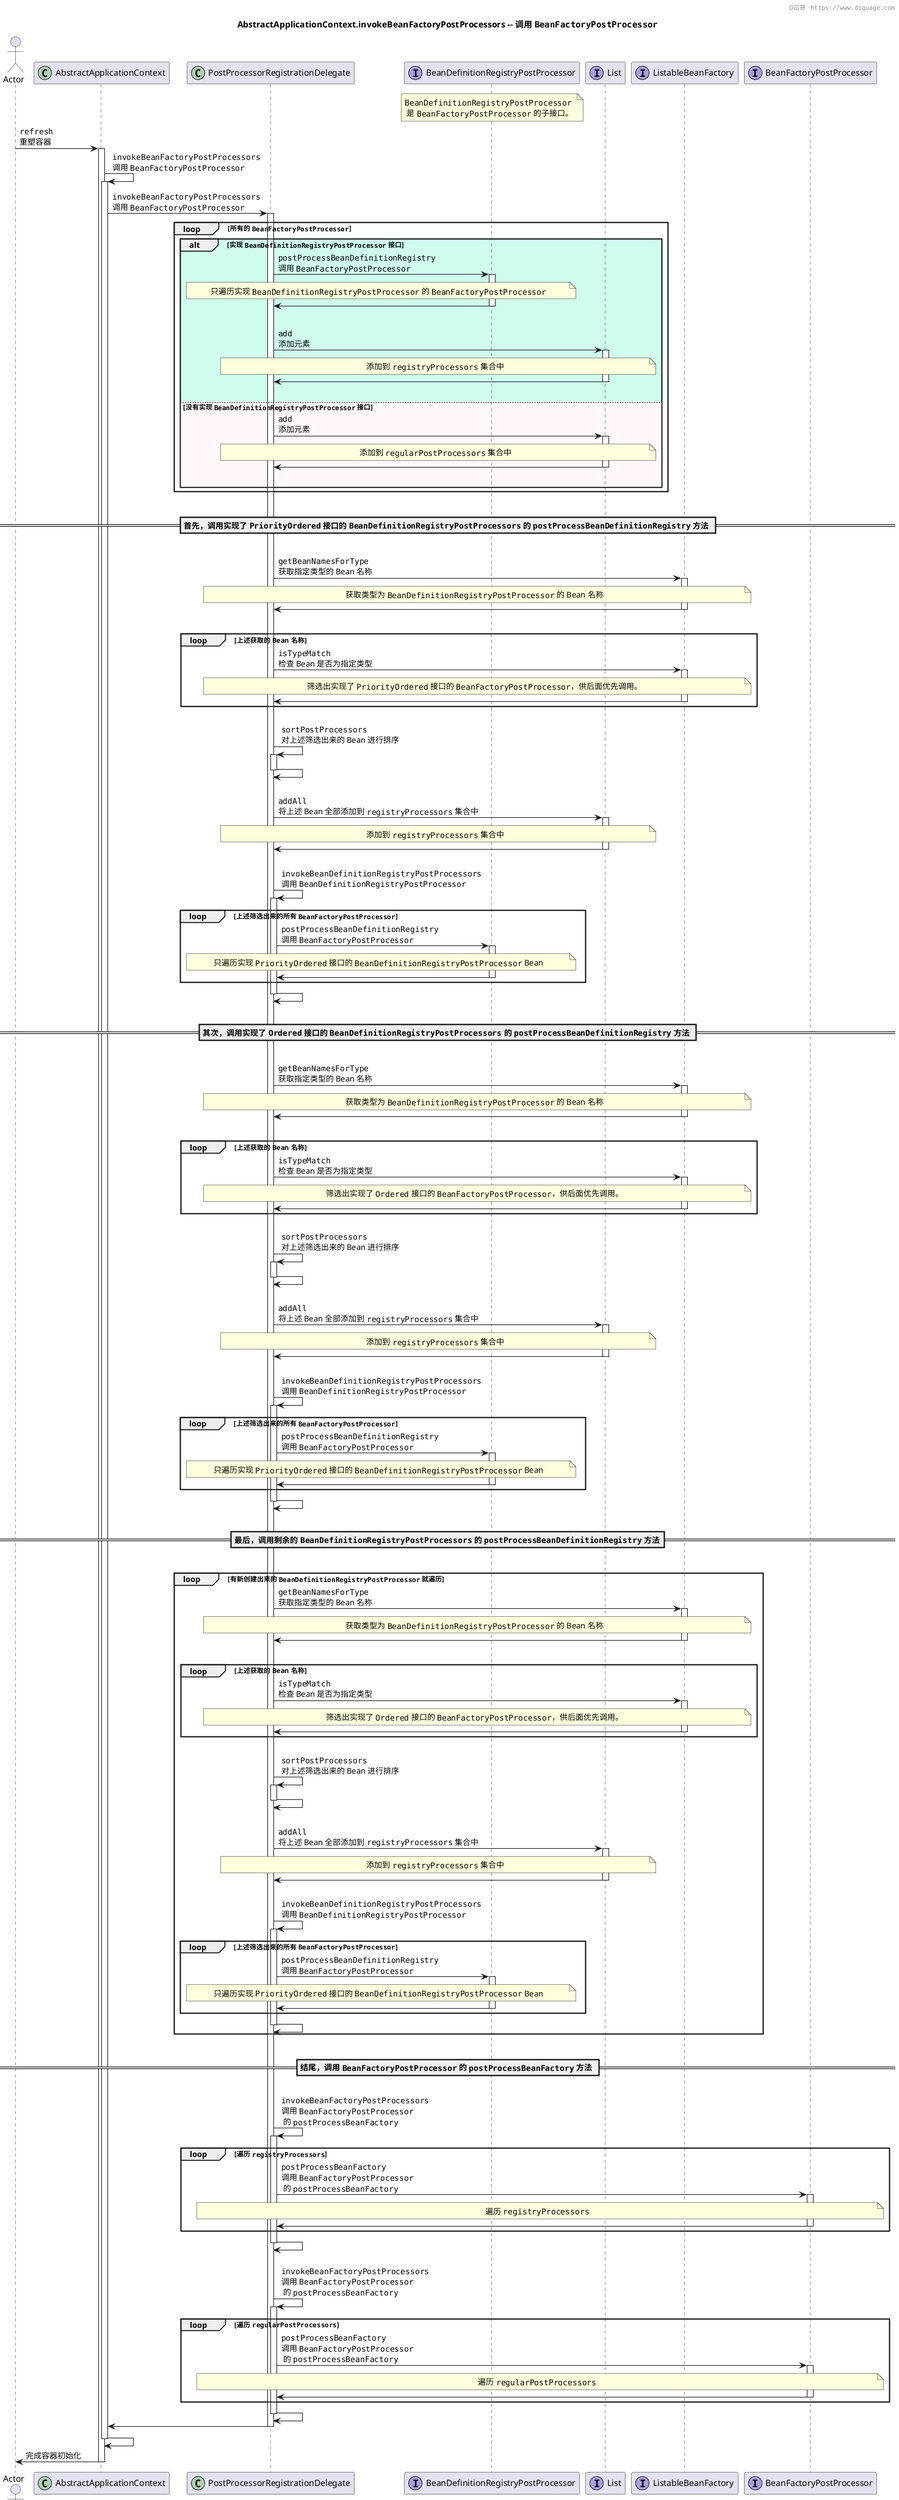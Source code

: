 @startuml

title **AbstractApplicationContext.invokeBeanFactoryPostProcessors -- 调用 ""BeanFactoryPostProcessor""**
header D瓜哥 · ""https://www.diguage.com""

actor Actor
participant AbstractApplicationContext << (C,#ADD1B2) >>
participant PostProcessorRegistrationDelegate << (C,#ADD1B2) >>
participant BeanDefinitionRegistryPostProcessor << (I,#AB9DE1) >>
note over BeanDefinitionRegistryPostProcessor: ""BeanDefinitionRegistryPostProcessor"" \n 是 ""BeanFactoryPostProcessor"" 的子接口。
participant List << (I,#AB9DE1) >>
participant ListableBeanFactory << (I,#AB9DE1) >>
participant BeanFactoryPostProcessor << (I,#AB9DE1) >>

Actor -> AbstractApplicationContext: ""refresh""\n重塑容器
activate AbstractApplicationContext

    AbstractApplicationContext -> AbstractApplicationContext: ""invokeBeanFactoryPostProcessors""\n调用 ""BeanFactoryPostProcessor""
    activate AbstractApplicationContext

        AbstractApplicationContext -> PostProcessorRegistrationDelegate: ""invokeBeanFactoryPostProcessors""\n调用 ""BeanFactoryPostProcessor""
        activate PostProcessorRegistrationDelegate
            loop 所有的 ""BeanFactoryPostProcessor""
                alt #CFFCED 实现 ""BeanDefinitionRegistryPostProcessor"" 接口
                    PostProcessorRegistrationDelegate -> BeanDefinitionRegistryPostProcessor: ""postProcessBeanDefinitionRegistry""\n调用 ""BeanFactoryPostProcessor""
                    activate BeanDefinitionRegistryPostProcessor
                    note over PostProcessorRegistrationDelegate,BeanDefinitionRegistryPostProcessor: 只遍历实现 ""BeanDefinitionRegistryPostProcessor"" 的 ""BeanFactoryPostProcessor""
                    PostProcessorRegistrationDelegate <- BeanDefinitionRegistryPostProcessor
                    deactivate BeanDefinitionRegistryPostProcessor

                    |||

                    PostProcessorRegistrationDelegate -> List: ""add""\n添加元素
                    activate List
                    note over PostProcessorRegistrationDelegate,List: 添加到 ""registryProcessors"" 集合中
                    PostProcessorRegistrationDelegate <- List
                    deactivate List
                    |||
                else #FFF7FA 没有实现 ""BeanDefinitionRegistryPostProcessor"" 接口
                    PostProcessorRegistrationDelegate -> List: ""add""\n添加元素
                    activate List
                    note over PostProcessorRegistrationDelegate,List: 添加到 ""regularPostProcessors"" 集合中
                    PostProcessorRegistrationDelegate <- List
                    deactivate List
                    |||
                end
            end

            |||
            ==首先，调用实现了 ""PriorityOrdered"" 接口的 ""BeanDefinitionRegistryPostProcessors"" 的 ""postProcessBeanDefinitionRegistry"" 方法 ==
            |||

            PostProcessorRegistrationDelegate -> ListableBeanFactory: ""getBeanNamesForType""\n获取指定类型的 Bean 名称
            activate ListableBeanFactory
            note over PostProcessorRegistrationDelegate,ListableBeanFactory: 获取类型为 ""BeanDefinitionRegistryPostProcessor"" 的 Bean 名称
            PostProcessorRegistrationDelegate <- ListableBeanFactory
            deactivate ListableBeanFactory

            |||

            loop 上述获取的 Bean 名称
                PostProcessorRegistrationDelegate -> ListableBeanFactory: ""isTypeMatch""\n检查 Bean 是否为指定类型
                activate ListableBeanFactory
                note over PostProcessorRegistrationDelegate,ListableBeanFactory: 筛选出实现了 ""PriorityOrdered"" 接口的 ""BeanFactoryPostProcessor""，供后面优先调用。
                PostProcessorRegistrationDelegate <- ListableBeanFactory
                deactivate ListableBeanFactory
            end

            |||

            PostProcessorRegistrationDelegate -> PostProcessorRegistrationDelegate: ""sortPostProcessors""\n对上述筛选出来的 Bean 进行排序
            activate PostProcessorRegistrationDelegate
            PostProcessorRegistrationDelegate -> PostProcessorRegistrationDelegate
            deactivate PostProcessorRegistrationDelegate

            |||

            PostProcessorRegistrationDelegate -> List: ""addAll""\n将上述 Bean 全部添加到 ""registryProcessors"" 集合中
            activate List
            note over PostProcessorRegistrationDelegate,List: 添加到 ""registryProcessors"" 集合中
            PostProcessorRegistrationDelegate <- List
            deactivate List

            |||

            PostProcessorRegistrationDelegate -> PostProcessorRegistrationDelegate: ""invokeBeanDefinitionRegistryPostProcessors""\n调用 ""BeanDefinitionRegistryPostProcessor""
            activate PostProcessorRegistrationDelegate
                loop 上述筛选出来的所有 ""BeanFactoryPostProcessor""
                  PostProcessorRegistrationDelegate -> BeanDefinitionRegistryPostProcessor: ""postProcessBeanDefinitionRegistry""\n调用 ""BeanFactoryPostProcessor""
                  activate BeanDefinitionRegistryPostProcessor
                  note over PostProcessorRegistrationDelegate,BeanDefinitionRegistryPostProcessor: 只遍历实现 ""PriorityOrdered"" 接口的 ""BeanDefinitionRegistryPostProcessor"" Bean
                  PostProcessorRegistrationDelegate <- BeanDefinitionRegistryPostProcessor
                  deactivate BeanDefinitionRegistryPostProcessor
                end
            PostProcessorRegistrationDelegate -> PostProcessorRegistrationDelegate
            deactivate PostProcessorRegistrationDelegate

            |||
            ==其次，调用实现了 ""Ordered"" 接口的 ""BeanDefinitionRegistryPostProcessors"" 的 ""postProcessBeanDefinitionRegistry"" 方法 ==
            |||

            PostProcessorRegistrationDelegate -> ListableBeanFactory: ""getBeanNamesForType""\n获取指定类型的 Bean 名称
            activate ListableBeanFactory
            note over PostProcessorRegistrationDelegate,ListableBeanFactory: 获取类型为 ""BeanDefinitionRegistryPostProcessor"" 的 Bean 名称
            PostProcessorRegistrationDelegate <- ListableBeanFactory
            deactivate ListableBeanFactory

            |||

            loop 上述获取的 Bean 名称
                PostProcessorRegistrationDelegate -> ListableBeanFactory: ""isTypeMatch""\n检查 Bean 是否为指定类型
                activate ListableBeanFactory
                note over PostProcessorRegistrationDelegate,ListableBeanFactory: 筛选出实现了 ""Ordered"" 接口的 ""BeanFactoryPostProcessor""，供后面优先调用。
                PostProcessorRegistrationDelegate <- ListableBeanFactory
                deactivate ListableBeanFactory
            end

            |||

            PostProcessorRegistrationDelegate -> PostProcessorRegistrationDelegate: ""sortPostProcessors""\n对上述筛选出来的 Bean 进行排序
            activate PostProcessorRegistrationDelegate
            PostProcessorRegistrationDelegate -> PostProcessorRegistrationDelegate
            deactivate PostProcessorRegistrationDelegate

            |||

            PostProcessorRegistrationDelegate -> List: ""addAll""\n将上述 Bean 全部添加到 ""registryProcessors"" 集合中
            activate List
            note over PostProcessorRegistrationDelegate,List: 添加到 ""registryProcessors"" 集合中
            PostProcessorRegistrationDelegate <- List
            deactivate List

            |||

            PostProcessorRegistrationDelegate -> PostProcessorRegistrationDelegate: ""invokeBeanDefinitionRegistryPostProcessors""\n调用 ""BeanDefinitionRegistryPostProcessor""
            activate PostProcessorRegistrationDelegate
                loop 上述筛选出来的所有 ""BeanFactoryPostProcessor""
                  PostProcessorRegistrationDelegate -> BeanDefinitionRegistryPostProcessor: ""postProcessBeanDefinitionRegistry""\n调用 ""BeanFactoryPostProcessor""
                  activate BeanDefinitionRegistryPostProcessor
                  note over PostProcessorRegistrationDelegate,BeanDefinitionRegistryPostProcessor: 只遍历实现 ""PriorityOrdered"" 接口的 ""BeanDefinitionRegistryPostProcessor"" Bean
                  PostProcessorRegistrationDelegate <- BeanDefinitionRegistryPostProcessor
                  deactivate BeanDefinitionRegistryPostProcessor
                end
            PostProcessorRegistrationDelegate -> PostProcessorRegistrationDelegate
            deactivate PostProcessorRegistrationDelegate

            |||
            ==最后，调用剩余的 ""BeanDefinitionRegistryPostProcessors"" 的 ""postProcessBeanDefinitionRegistry"" 方法==
            |||
            loop 有新创建出来的 ""BeanDefinitionRegistryPostProcessor"" 就遍历
                PostProcessorRegistrationDelegate -> ListableBeanFactory: ""getBeanNamesForType""\n获取指定类型的 Bean 名称
                activate ListableBeanFactory
                note over PostProcessorRegistrationDelegate,ListableBeanFactory: 获取类型为 ""BeanDefinitionRegistryPostProcessor"" 的 Bean 名称
                PostProcessorRegistrationDelegate <- ListableBeanFactory
                deactivate ListableBeanFactory

                |||

                loop 上述获取的 Bean 名称
                    PostProcessorRegistrationDelegate -> ListableBeanFactory: ""isTypeMatch""\n检查 Bean 是否为指定类型
                    activate ListableBeanFactory
                    note over PostProcessorRegistrationDelegate,ListableBeanFactory: 筛选出实现了 ""Ordered"" 接口的 ""BeanFactoryPostProcessor""，供后面优先调用。
                    PostProcessorRegistrationDelegate <- ListableBeanFactory
                    deactivate ListableBeanFactory
                end

                |||

                PostProcessorRegistrationDelegate -> PostProcessorRegistrationDelegate: ""sortPostProcessors""\n对上述筛选出来的 Bean 进行排序
                activate PostProcessorRegistrationDelegate
                PostProcessorRegistrationDelegate -> PostProcessorRegistrationDelegate
                deactivate PostProcessorRegistrationDelegate

                |||

                PostProcessorRegistrationDelegate -> List: ""addAll""\n将上述 Bean 全部添加到 ""registryProcessors"" 集合中
                activate List
                note over PostProcessorRegistrationDelegate,List: 添加到 ""registryProcessors"" 集合中
                PostProcessorRegistrationDelegate <- List
                deactivate List

                |||

                PostProcessorRegistrationDelegate -> PostProcessorRegistrationDelegate: ""invokeBeanDefinitionRegistryPostProcessors""\n调用 ""BeanDefinitionRegistryPostProcessor""
                activate PostProcessorRegistrationDelegate
                    loop 上述筛选出来的所有 ""BeanFactoryPostProcessor""
                      PostProcessorRegistrationDelegate -> BeanDefinitionRegistryPostProcessor: ""postProcessBeanDefinitionRegistry""\n调用 ""BeanFactoryPostProcessor""
                      activate BeanDefinitionRegistryPostProcessor
                      note over PostProcessorRegistrationDelegate,BeanDefinitionRegistryPostProcessor: 只遍历实现 ""PriorityOrdered"" 接口的 ""BeanDefinitionRegistryPostProcessor"" Bean
                      PostProcessorRegistrationDelegate <- BeanDefinitionRegistryPostProcessor
                      deactivate BeanDefinitionRegistryPostProcessor
                    end
                PostProcessorRegistrationDelegate -> PostProcessorRegistrationDelegate
                deactivate PostProcessorRegistrationDelegate
            end

            |||
            ==结尾，调用 ""BeanFactoryPostProcessor"" 的 ""postProcessBeanFactory"" 方法 ==
            |||

            PostProcessorRegistrationDelegate -> PostProcessorRegistrationDelegate: ""invokeBeanFactoryPostProcessors""\n调用 ""BeanFactoryPostProcessor""\n 的 ""postProcessBeanFactory""
            activate PostProcessorRegistrationDelegate
                loop 遍历 ""registryProcessors""
                  PostProcessorRegistrationDelegate -> BeanFactoryPostProcessor: ""postProcessBeanFactory""\n调用 ""BeanFactoryPostProcessor""\n 的 ""postProcessBeanFactory""
                  activate BeanFactoryPostProcessor
                  note over PostProcessorRegistrationDelegate,BeanFactoryPostProcessor: 遍历 ""registryProcessors""
                  PostProcessorRegistrationDelegate <- BeanFactoryPostProcessor
                  deactivate BeanFactoryPostProcessor
                end
            PostProcessorRegistrationDelegate -> PostProcessorRegistrationDelegate
            deactivate PostProcessorRegistrationDelegate

            |||

            PostProcessorRegistrationDelegate -> PostProcessorRegistrationDelegate: ""invokeBeanFactoryPostProcessors""\n调用 ""BeanFactoryPostProcessor""\n 的 ""postProcessBeanFactory""
            activate PostProcessorRegistrationDelegate
                loop 遍历 ""regularPostProcessors""
                  PostProcessorRegistrationDelegate -> BeanFactoryPostProcessor: ""postProcessBeanFactory""\n调用 ""BeanFactoryPostProcessor""\n 的 ""postProcessBeanFactory""
                  activate BeanFactoryPostProcessor
                  note over PostProcessorRegistrationDelegate,BeanFactoryPostProcessor: 遍历 ""regularPostProcessors""
                  PostProcessorRegistrationDelegate <- BeanFactoryPostProcessor
                  deactivate BeanFactoryPostProcessor
                end
            PostProcessorRegistrationDelegate -> PostProcessorRegistrationDelegate
            deactivate PostProcessorRegistrationDelegate

        AbstractApplicationContext <- PostProcessorRegistrationDelegate
        deactivate PostProcessorRegistrationDelegate

    AbstractApplicationContext -> AbstractApplicationContext
    deactivate AbstractApplicationContext

Actor <- AbstractApplicationContext: 完成容器初始化
deactivate AbstractApplicationContext

footer D瓜哥 · ""https://www.diguage.com"" · 出品
@enduml
